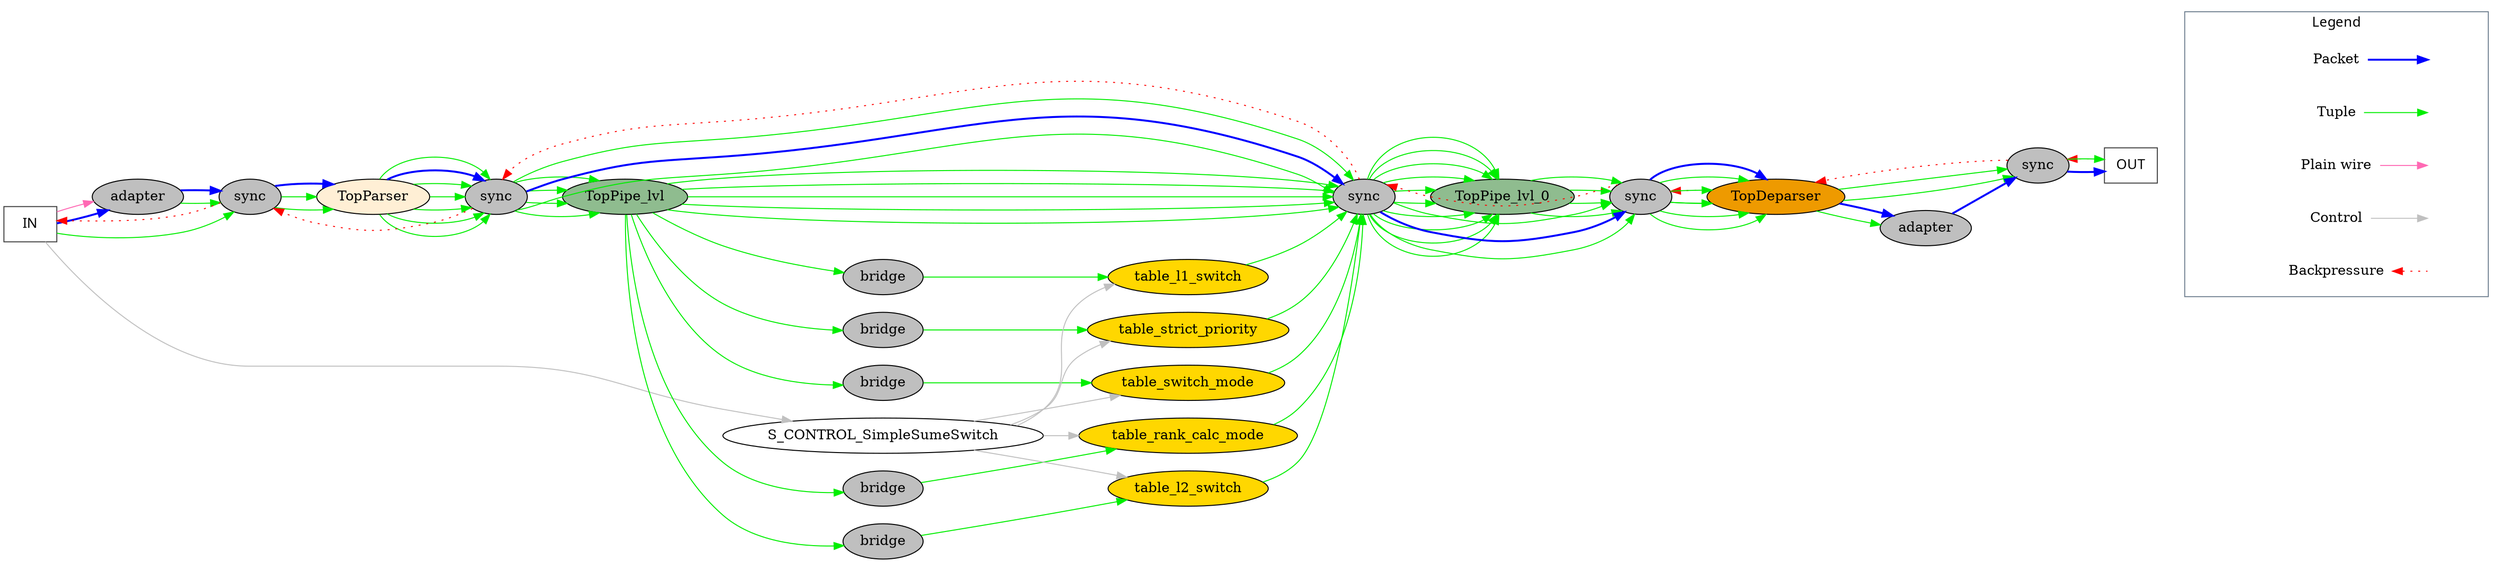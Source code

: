 digraph SimpleSumeSwitch {
rankdir = LR;
_IN_[label = "IN", shape=box, color = gray24,  fontname="times:italic"  ];
_OUT_[label = "OUT", shape=box, color = gray24,  fontname="times:italic"  ];
TopParser[style = filled, fillcolor = papayawhip ];
TopPipe_lvl[style = filled, fillcolor = darkseagreen ];
table_switch_mode[style = filled, fillcolor = gold ];
table_rank_calc_mode[style = filled, fillcolor = gold ];
table_l2_switch[style = filled, fillcolor = gold ];
table_l1_switch[style = filled, fillcolor = gold ];
table_strict_priority[style = filled, fillcolor = gold ];
TopPipe_lvl_0[style = filled, fillcolor = darkseagreen ];
TopDeparser[style = filled, fillcolor = orange2 ];
S_BRIDGER_for_table_switch_mode_tuple_in_request[label = "bridge", style = filled, fillcolor=gray75 ];
S_BRIDGER_for_table_rank_calc_mode_tuple_in_request[label = "bridge", style = filled, fillcolor=gray75 ];
S_BRIDGER_for_table_l2_switch_tuple_in_request[label = "bridge", style = filled, fillcolor=gray75 ];
S_BRIDGER_for_table_l1_switch_tuple_in_request[label = "bridge", style = filled, fillcolor=gray75 ];
S_BRIDGER_for_table_strict_priority_tuple_in_request[label = "bridge", style = filled, fillcolor=gray75 ];
S_PROTOCOL_ADAPTER_INGRESS[label = "adapter", style = filled, fillcolor=gray75 ];
S_PROTOCOL_ADAPTER_EGRESS[label = "adapter", style = filled, fillcolor=gray75 ];
S_SYNCER_for_TopParser[label = "sync", style = filled, fillcolor=gray75 ];
S_SYNCER_for_S_SYNCER_for_S_SYNCER_for_TopDeparser[label = "sync", style = filled, fillcolor=gray75 ];
S_SYNCER_for_S_SYNCER_for_TopDeparser[label = "sync", style = filled, fillcolor=gray75 ];
S_SYNCER_for_TopDeparser[label = "sync", style = filled, fillcolor=gray75 ];
S_SYNCER_for__OUT_[label = "sync", style = filled, fillcolor=gray75 ];
TopPipe_lvl -> S_BRIDGER_for_table_switch_mode_tuple_in_request [color=green2] ;
S_BRIDGER_for_table_switch_mode_tuple_in_request -> table_switch_mode [color=green2] ;
TopPipe_lvl -> S_BRIDGER_for_table_rank_calc_mode_tuple_in_request [color=green2] ;
S_BRIDGER_for_table_rank_calc_mode_tuple_in_request -> table_rank_calc_mode [color=green2] ;
TopPipe_lvl -> S_BRIDGER_for_table_l2_switch_tuple_in_request [color=green2] ;
S_BRIDGER_for_table_l2_switch_tuple_in_request -> table_l2_switch [color=green2] ;
TopPipe_lvl -> S_BRIDGER_for_table_l1_switch_tuple_in_request [color=green2] ;
S_BRIDGER_for_table_l1_switch_tuple_in_request -> table_l1_switch [color=green2] ;
TopPipe_lvl -> S_BRIDGER_for_table_strict_priority_tuple_in_request [color=green2] ;
S_BRIDGER_for_table_strict_priority_tuple_in_request -> table_strict_priority [color=green2] ;
_IN_ -> S_PROTOCOL_ADAPTER_INGRESS [color=blue, style = bold] ;
TopDeparser -> S_PROTOCOL_ADAPTER_EGRESS [color=green2] ;
TopDeparser -> S_PROTOCOL_ADAPTER_EGRESS [color=blue, style = bold] ;
_IN_ -> S_SYNCER_for_TopParser [color=green2] ;
S_SYNCER_for_TopParser -> TopParser [color=green2] ;
S_PROTOCOL_ADAPTER_INGRESS -> S_SYNCER_for_TopParser [color=green2] ;
S_SYNCER_for_TopParser -> TopParser [color=green2] ;
S_PROTOCOL_ADAPTER_INGRESS -> S_SYNCER_for_TopParser [color=blue, style = bold] ;
S_SYNCER_for_TopParser -> TopParser [color=blue, style = bold] ;
TopParser -> S_SYNCER_for_S_SYNCER_for_S_SYNCER_for_TopDeparser [color=green2] ;
S_SYNCER_for_S_SYNCER_for_S_SYNCER_for_TopDeparser -> TopPipe_lvl [color=green2] ;
TopParser -> S_SYNCER_for_S_SYNCER_for_S_SYNCER_for_TopDeparser [color=green2] ;
S_SYNCER_for_S_SYNCER_for_S_SYNCER_for_TopDeparser -> TopPipe_lvl [color=green2] ;
TopParser -> S_SYNCER_for_S_SYNCER_for_S_SYNCER_for_TopDeparser [color=green2] ;
S_SYNCER_for_S_SYNCER_for_S_SYNCER_for_TopDeparser -> TopPipe_lvl [color=green2] ;
TopParser -> S_SYNCER_for_S_SYNCER_for_S_SYNCER_for_TopDeparser [color=green2] ;
S_SYNCER_for_S_SYNCER_for_S_SYNCER_for_TopDeparser -> TopPipe_lvl [color=green2] ;
TopParser -> S_SYNCER_for_S_SYNCER_for_S_SYNCER_for_TopDeparser [color=green2] ;
TopParser -> S_SYNCER_for_S_SYNCER_for_S_SYNCER_for_TopDeparser [color=blue, style = bold] ;
TopParser -> S_SYNCER_for_S_SYNCER_for_S_SYNCER_for_TopDeparser [color=green2] ;
TopPipe_lvl -> S_SYNCER_for_S_SYNCER_for_TopDeparser [color=green2] ;
S_SYNCER_for_S_SYNCER_for_TopDeparser -> TopPipe_lvl_0 [color=green2] ;
TopPipe_lvl -> S_SYNCER_for_S_SYNCER_for_TopDeparser [color=green2] ;
S_SYNCER_for_S_SYNCER_for_TopDeparser -> TopPipe_lvl_0 [color=green2] ;
TopPipe_lvl -> S_SYNCER_for_S_SYNCER_for_TopDeparser [color=green2] ;
S_SYNCER_for_S_SYNCER_for_TopDeparser -> TopPipe_lvl_0 [color=green2] ;
TopPipe_lvl -> S_SYNCER_for_S_SYNCER_for_TopDeparser [color=green2] ;
S_SYNCER_for_S_SYNCER_for_TopDeparser -> TopPipe_lvl_0 [color=green2] ;
TopPipe_lvl -> S_SYNCER_for_S_SYNCER_for_TopDeparser [color=green2] ;
S_SYNCER_for_S_SYNCER_for_TopDeparser -> TopPipe_lvl_0 [color=green2] ;
table_switch_mode -> S_SYNCER_for_S_SYNCER_for_TopDeparser [color=green2] ;
S_SYNCER_for_S_SYNCER_for_TopDeparser -> TopPipe_lvl_0 [color=green2] ;
table_rank_calc_mode -> S_SYNCER_for_S_SYNCER_for_TopDeparser [color=green2] ;
S_SYNCER_for_S_SYNCER_for_TopDeparser -> TopPipe_lvl_0 [color=green2] ;
table_l2_switch -> S_SYNCER_for_S_SYNCER_for_TopDeparser [color=green2] ;
S_SYNCER_for_S_SYNCER_for_TopDeparser -> TopPipe_lvl_0 [color=green2] ;
table_l1_switch -> S_SYNCER_for_S_SYNCER_for_TopDeparser [color=green2] ;
S_SYNCER_for_S_SYNCER_for_TopDeparser -> TopPipe_lvl_0 [color=green2] ;
table_strict_priority -> S_SYNCER_for_S_SYNCER_for_TopDeparser [color=green2] ;
S_SYNCER_for_S_SYNCER_for_TopDeparser -> TopPipe_lvl_0 [color=green2] ;
S_SYNCER_for_S_SYNCER_for_S_SYNCER_for_TopDeparser -> S_SYNCER_for_S_SYNCER_for_TopDeparser [color=green2] ;
S_SYNCER_for_S_SYNCER_for_S_SYNCER_for_TopDeparser -> S_SYNCER_for_S_SYNCER_for_TopDeparser [color=blue, style = bold] ;
S_SYNCER_for_S_SYNCER_for_S_SYNCER_for_TopDeparser -> S_SYNCER_for_S_SYNCER_for_TopDeparser [color=green2] ;
TopPipe_lvl_0 -> S_SYNCER_for_TopDeparser [color=green2] ;
S_SYNCER_for_TopDeparser -> TopDeparser [color=green2] ;
TopPipe_lvl_0 -> S_SYNCER_for_TopDeparser [color=green2] ;
S_SYNCER_for_TopDeparser -> TopDeparser [color=green2] ;
TopPipe_lvl_0 -> S_SYNCER_for_TopDeparser [color=green2] ;
S_SYNCER_for_TopDeparser -> TopDeparser [color=green2] ;
TopPipe_lvl_0 -> S_SYNCER_for_TopDeparser [color=green2] ;
S_SYNCER_for_TopDeparser -> TopDeparser [color=green2] ;
S_SYNCER_for_S_SYNCER_for_TopDeparser -> S_SYNCER_for_TopDeparser [color=green2] ;
S_SYNCER_for_TopDeparser -> TopDeparser [color=green2] ;
S_SYNCER_for_S_SYNCER_for_TopDeparser -> S_SYNCER_for_TopDeparser [color=blue, style = bold] ;
S_SYNCER_for_TopDeparser -> TopDeparser [color=blue, style = bold] ;
S_SYNCER_for_S_SYNCER_for_TopDeparser -> S_SYNCER_for_TopDeparser [color=green2] ;
S_SYNCER_for_TopDeparser -> TopDeparser [color=green2] ;
TopDeparser -> S_SYNCER_for__OUT_ [color=green2] ;
S_SYNCER_for__OUT_ -> _OUT_ [color=green2] ;
TopDeparser -> S_SYNCER_for__OUT_ [color=green2] ;
S_SYNCER_for__OUT_ -> _OUT_ [color=green2] ;
S_PROTOCOL_ADAPTER_EGRESS -> S_SYNCER_for__OUT_ [color=blue, style = bold] ;
S_SYNCER_for__OUT_ -> _OUT_ [color=blue, style = bold] ;
S_CONTROL_SimpleSumeSwitch -> table_switch_mode [color=gray] ;
S_CONTROL_SimpleSumeSwitch -> table_rank_calc_mode [color=gray] ;
S_CONTROL_SimpleSumeSwitch -> table_l2_switch [color=gray] ;
S_CONTROL_SimpleSumeSwitch -> table_l1_switch [color=gray] ;
S_CONTROL_SimpleSumeSwitch -> table_strict_priority [color=gray] ;
_IN_ -> S_CONTROL_SimpleSumeSwitch [color=gray] ;
_IN_ -> S_PROTOCOL_ADAPTER_INGRESS [color=hotpink] ;
S_SYNCER_for__OUT_ -> TopDeparser [color=red] [style=dotted] [constraint=false] ;
S_SYNCER_for_TopDeparser -> S_SYNCER_for_S_SYNCER_for_TopDeparser [color=red] [style=dotted] [constraint=false] ;
S_SYNCER_for_S_SYNCER_for_TopDeparser -> S_SYNCER_for_S_SYNCER_for_S_SYNCER_for_TopDeparser [color=red] [style=dotted] [constraint=false] ;
S_SYNCER_for_S_SYNCER_for_S_SYNCER_for_TopDeparser -> S_SYNCER_for_TopParser [color=red] [style=dotted] [constraint=false] ;
S_SYNCER_for_TopParser -> _IN_ [color=red] [style=dotted] [constraint=false] ;
TopDeparser -> S_SYNCER_for_TopDeparser [color=red] [style=dotted] [constraint=false] ;
_OUT_ -> S_SYNCER_for__OUT_ [color=red] [style=dotted] [constraint=false] ;
subgraph cluster_0 { 
    node [shape=plaintext];
    
    k4 [label = "Backpressure" ];
    k1 [label = "Control" ]; 
    k5 [label = "Plain wire" ];
    k3 [label = "Tuple" ];
    k2 [label = "Packet" ];

    d1 [label = "" ];
    d2 [label = "" ];
    d3 [label = "" ];
    d4 [label = "" ];
    d5 [label = "" ];

    anchor [label = "" ];
    
    anchor -> k2 [style=invis];
    anchor -> k3 [style=invis];  
    anchor -> k1 [style=invis];
    anchor -> k5 [style=invis];  
    anchor -> k4 [style=invis];  
    
    k2 -> d2 [color=blue, style=bold];
    k3 -> d3 [color=green2];
    k1 -> d1 [color=gray];
    k5 -> d5 [color=hotpink];
    k4 -> d4 [color=red, style=dotted, dir=back];
    
    label = "Legend"; fontname="times:bold";
    color=SlateGray
}
_OUT_ -> anchor [style=invis];

}
